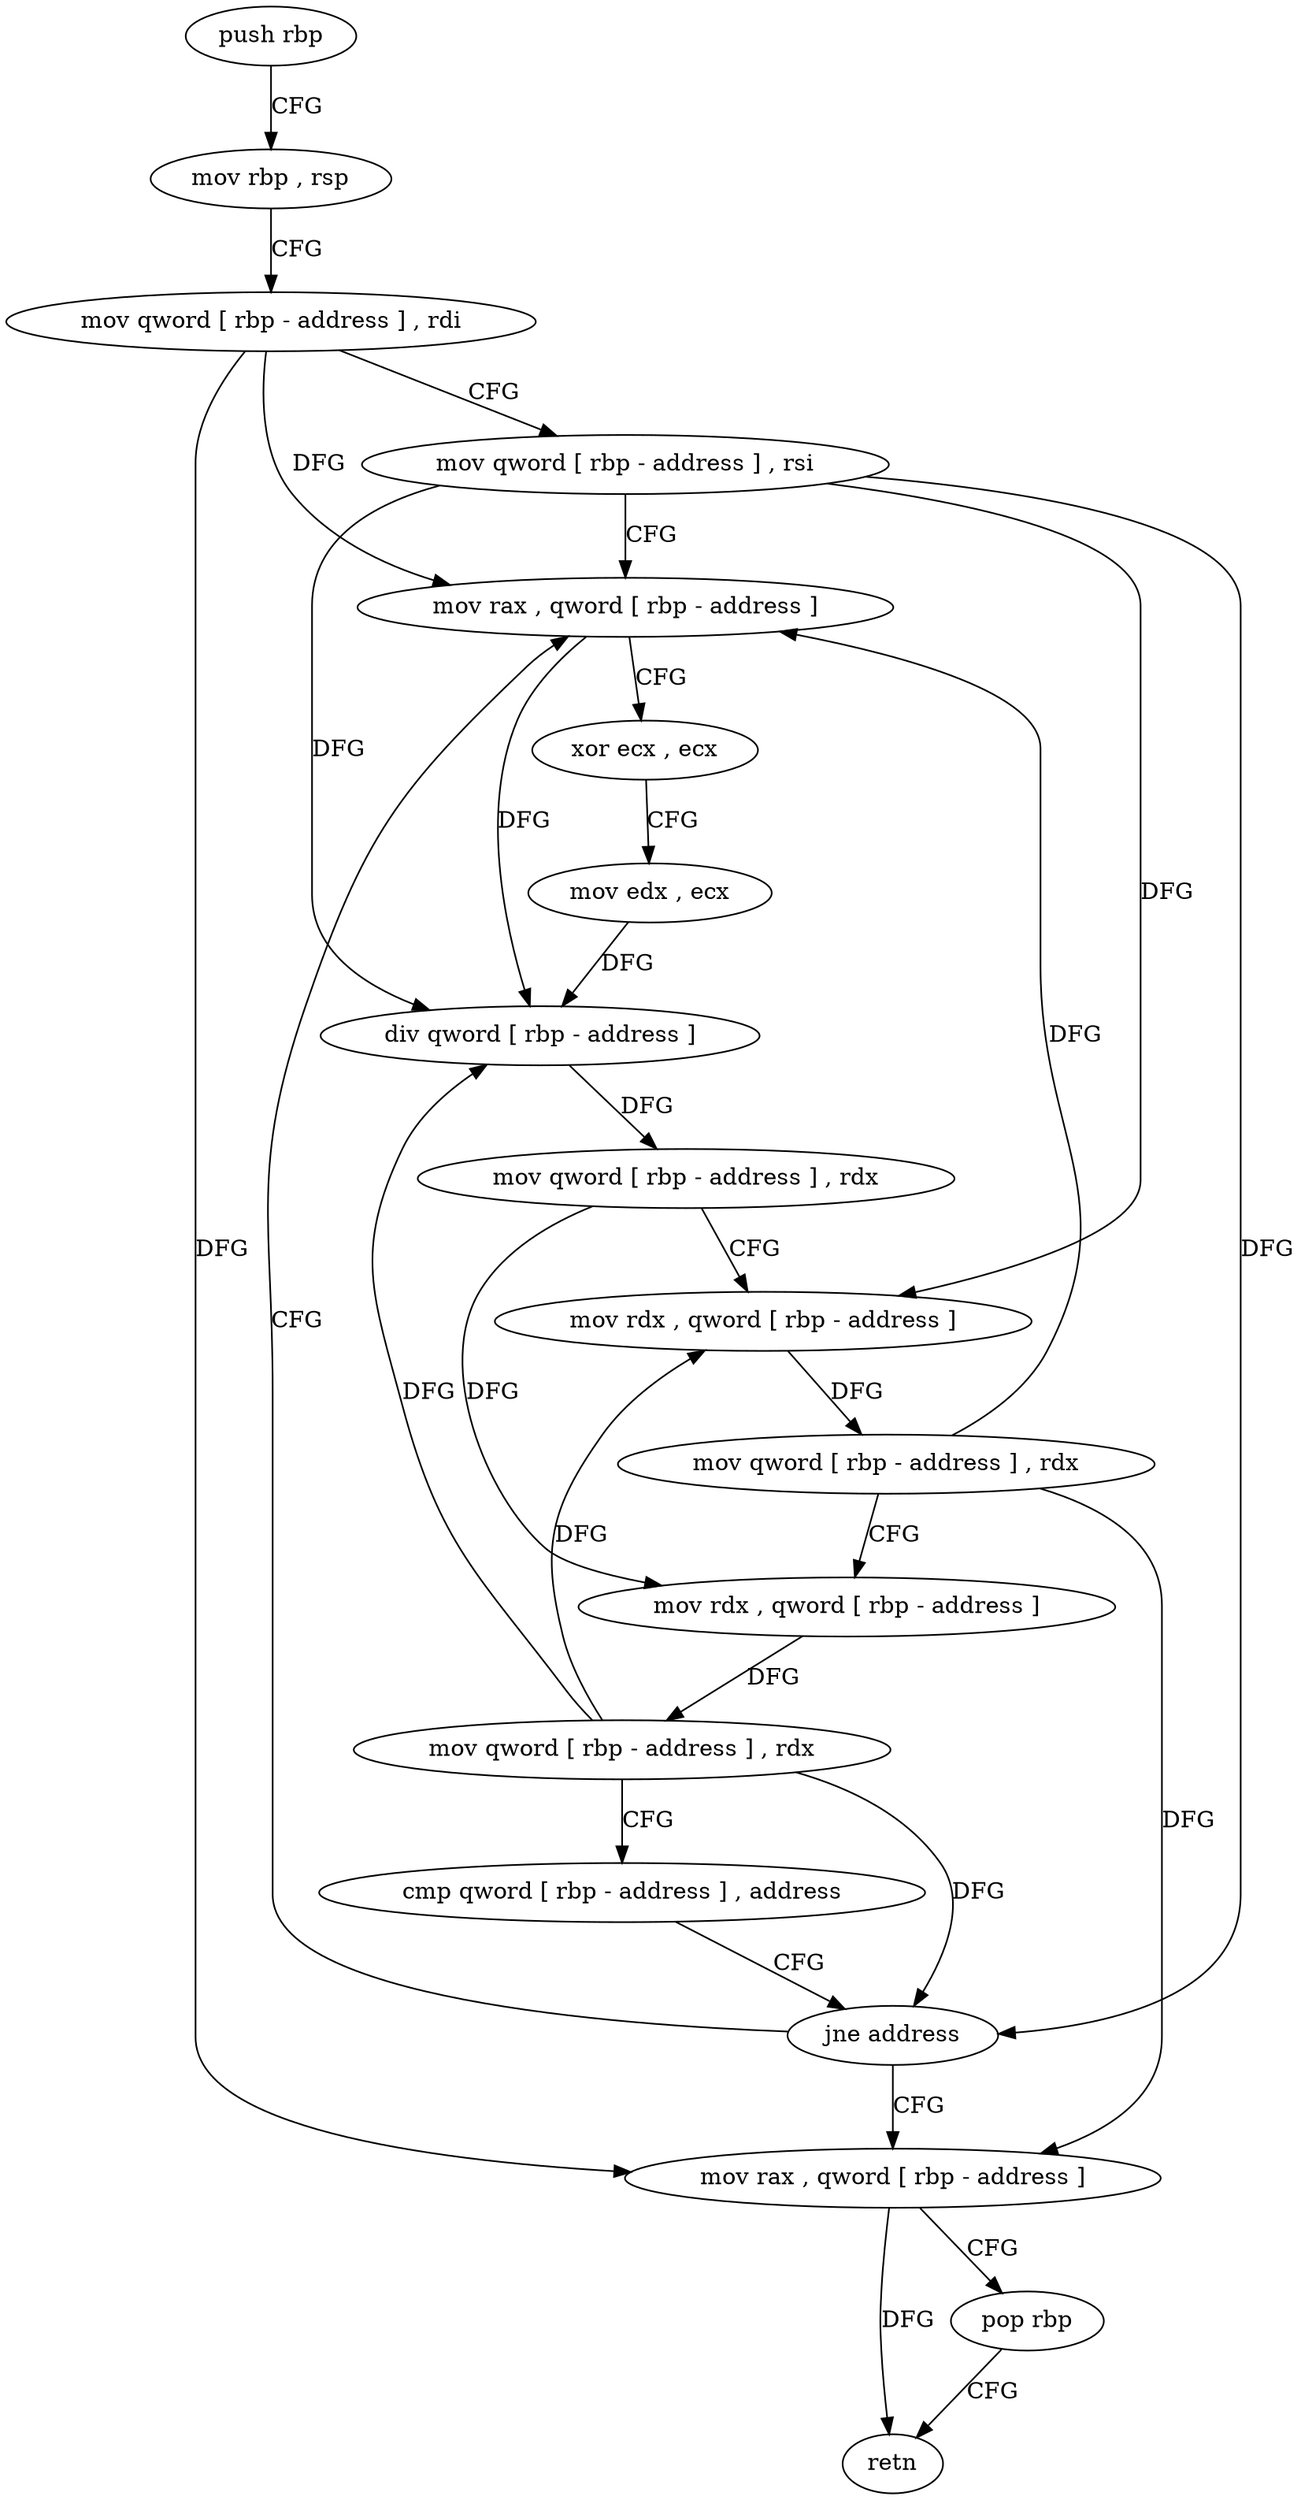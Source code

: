 digraph "func" {
"4218016" [label = "push rbp" ]
"4218017" [label = "mov rbp , rsp" ]
"4218020" [label = "mov qword [ rbp - address ] , rdi" ]
"4218024" [label = "mov qword [ rbp - address ] , rsi" ]
"4218028" [label = "mov rax , qword [ rbp - address ]" ]
"4218032" [label = "xor ecx , ecx" ]
"4218034" [label = "mov edx , ecx" ]
"4218036" [label = "div qword [ rbp - address ]" ]
"4218040" [label = "mov qword [ rbp - address ] , rdx" ]
"4218044" [label = "mov rdx , qword [ rbp - address ]" ]
"4218048" [label = "mov qword [ rbp - address ] , rdx" ]
"4218052" [label = "mov rdx , qword [ rbp - address ]" ]
"4218056" [label = "mov qword [ rbp - address ] , rdx" ]
"4218060" [label = "cmp qword [ rbp - address ] , address" ]
"4218065" [label = "jne address" ]
"4218071" [label = "mov rax , qword [ rbp - address ]" ]
"4218075" [label = "pop rbp" ]
"4218076" [label = "retn" ]
"4218016" -> "4218017" [ label = "CFG" ]
"4218017" -> "4218020" [ label = "CFG" ]
"4218020" -> "4218024" [ label = "CFG" ]
"4218020" -> "4218028" [ label = "DFG" ]
"4218020" -> "4218071" [ label = "DFG" ]
"4218024" -> "4218028" [ label = "CFG" ]
"4218024" -> "4218036" [ label = "DFG" ]
"4218024" -> "4218044" [ label = "DFG" ]
"4218024" -> "4218065" [ label = "DFG" ]
"4218028" -> "4218032" [ label = "CFG" ]
"4218028" -> "4218036" [ label = "DFG" ]
"4218032" -> "4218034" [ label = "CFG" ]
"4218034" -> "4218036" [ label = "DFG" ]
"4218036" -> "4218040" [ label = "DFG" ]
"4218040" -> "4218044" [ label = "CFG" ]
"4218040" -> "4218052" [ label = "DFG" ]
"4218044" -> "4218048" [ label = "DFG" ]
"4218048" -> "4218052" [ label = "CFG" ]
"4218048" -> "4218028" [ label = "DFG" ]
"4218048" -> "4218071" [ label = "DFG" ]
"4218052" -> "4218056" [ label = "DFG" ]
"4218056" -> "4218060" [ label = "CFG" ]
"4218056" -> "4218036" [ label = "DFG" ]
"4218056" -> "4218044" [ label = "DFG" ]
"4218056" -> "4218065" [ label = "DFG" ]
"4218060" -> "4218065" [ label = "CFG" ]
"4218065" -> "4218028" [ label = "CFG" ]
"4218065" -> "4218071" [ label = "CFG" ]
"4218071" -> "4218075" [ label = "CFG" ]
"4218071" -> "4218076" [ label = "DFG" ]
"4218075" -> "4218076" [ label = "CFG" ]
}
